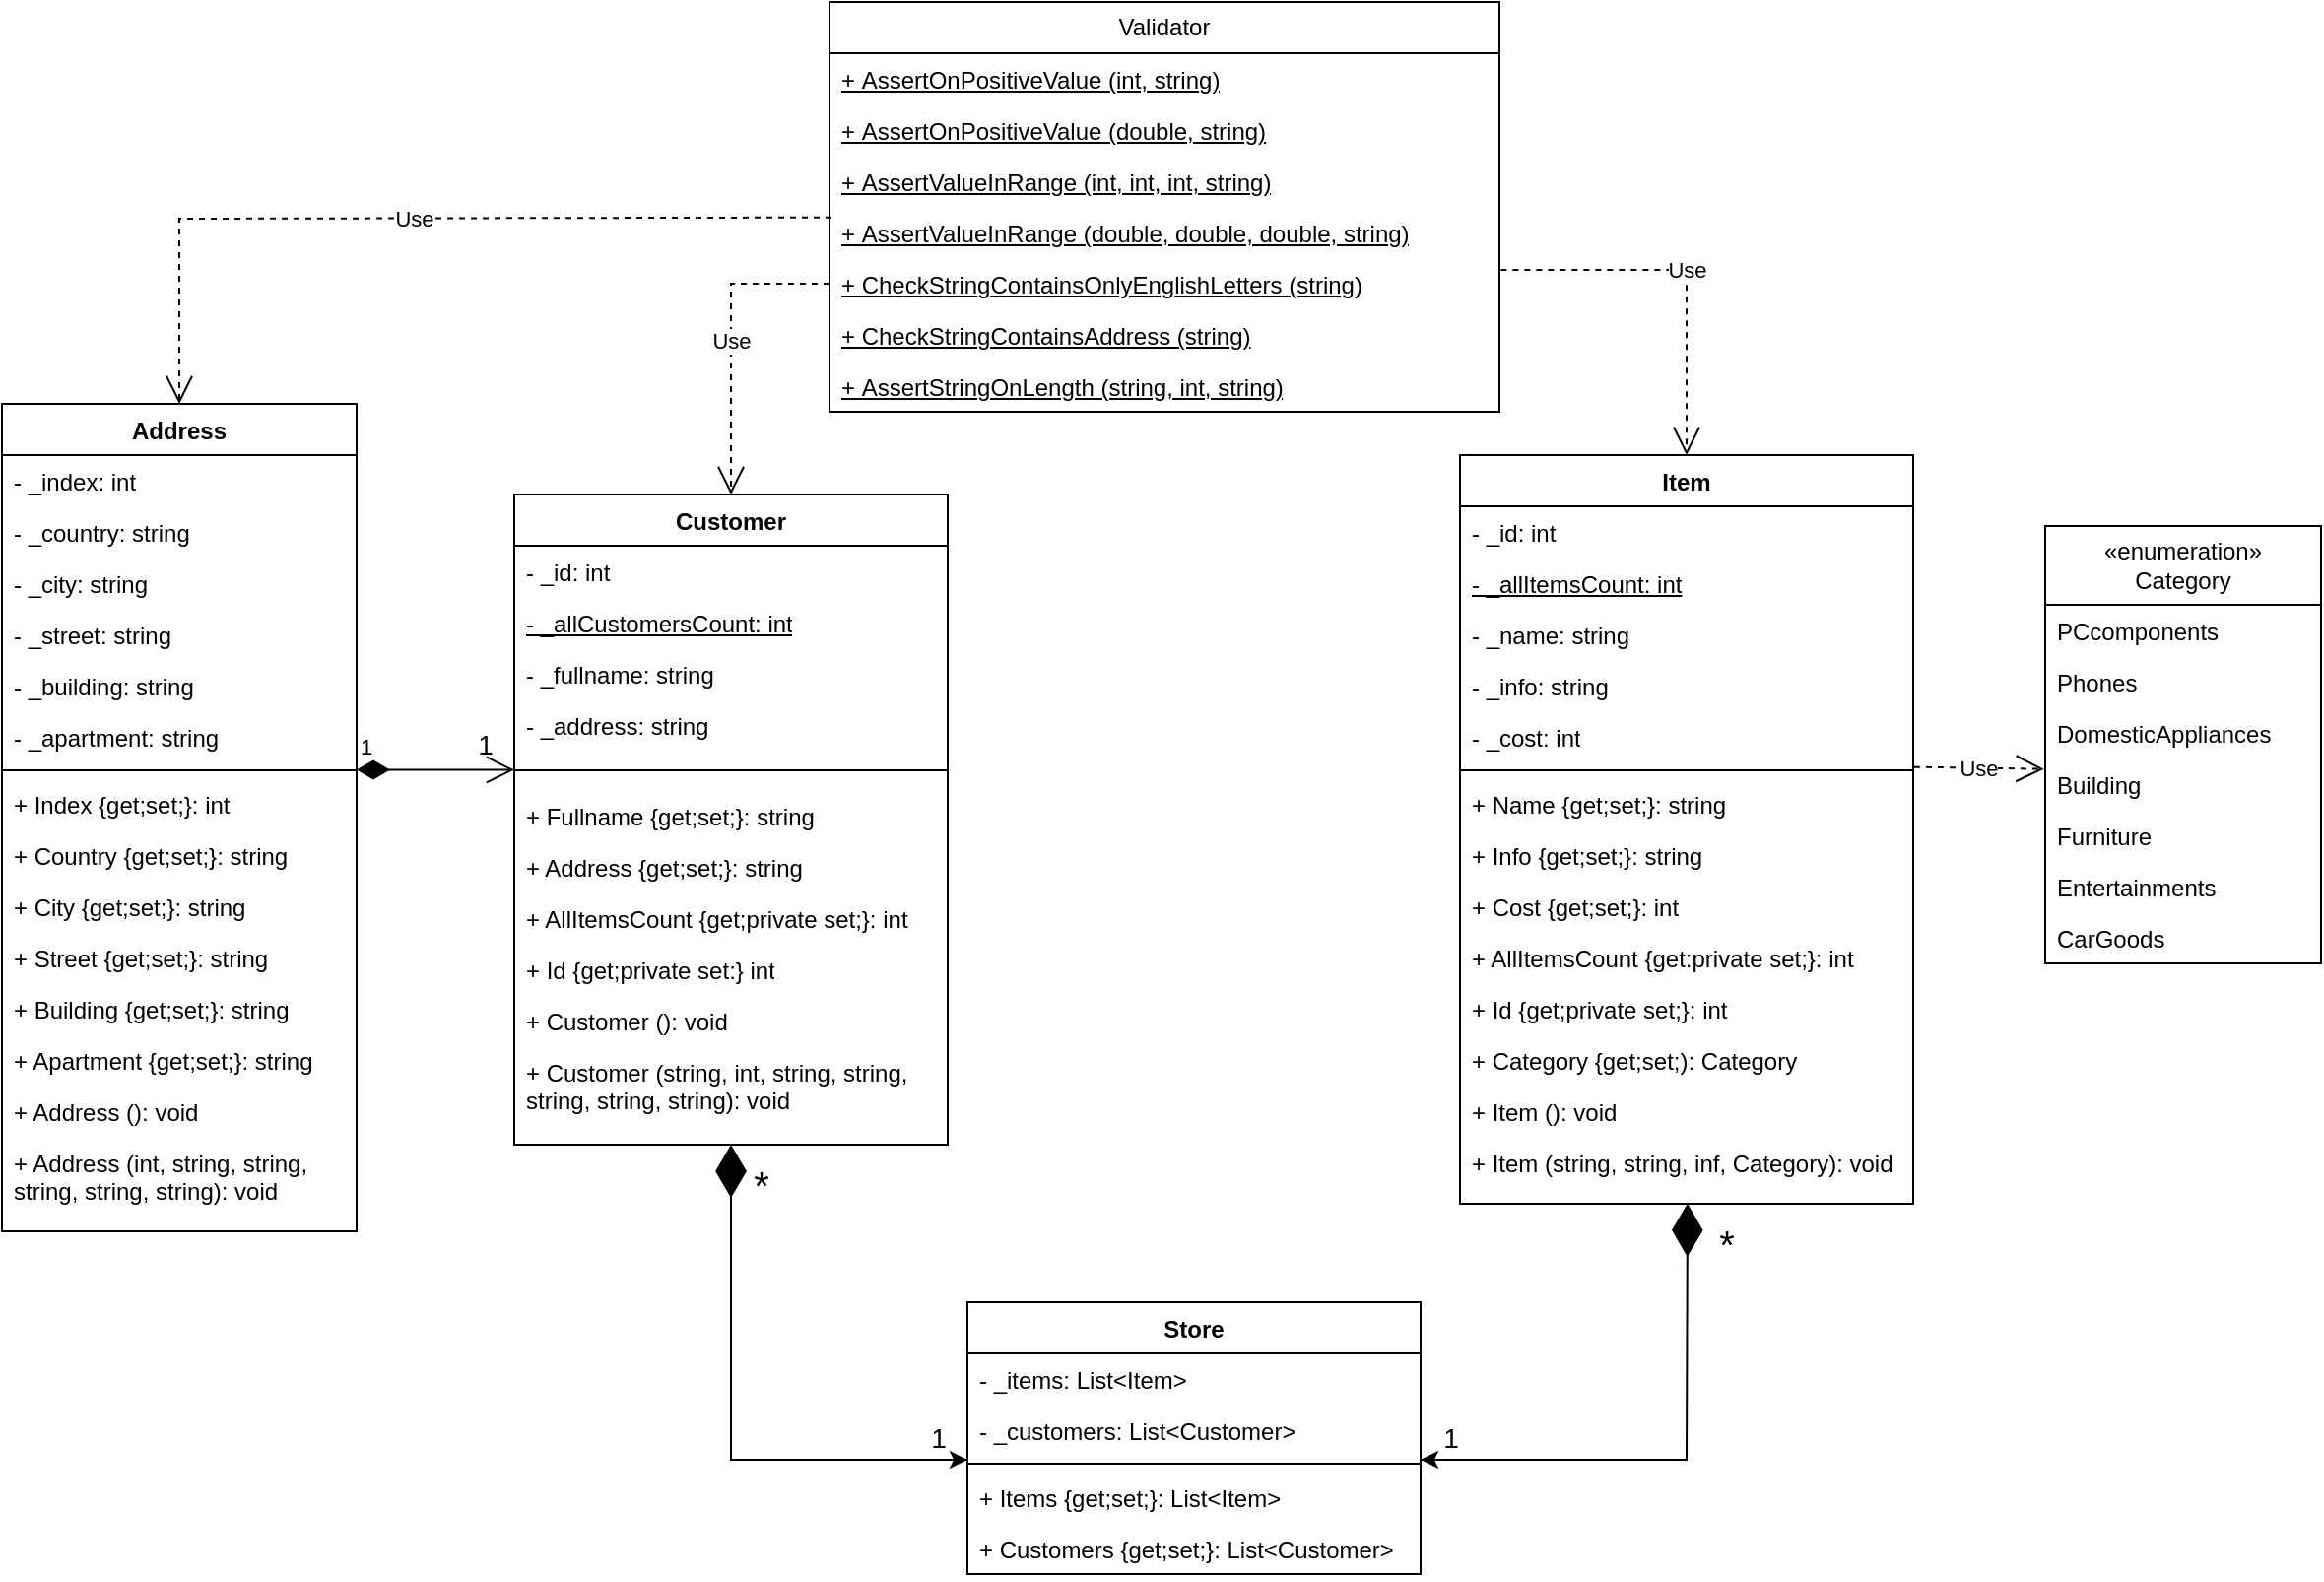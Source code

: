 <mxfile version="21.7.5" type="device">
  <diagram name="Страница — 1" id="mRZ40oLBY3o3glydsohH">
    <mxGraphModel dx="2327" dy="763" grid="1" gridSize="10" guides="1" tooltips="1" connect="1" arrows="1" fold="1" page="1" pageScale="1" pageWidth="827" pageHeight="1169" math="0" shadow="0">
      <root>
        <mxCell id="0" />
        <mxCell id="1" parent="0" />
        <mxCell id="8NdlcEFQy9pJKiZ9Ffve-25" value="Validator" style="swimlane;fontStyle=0;childLayout=stackLayout;horizontal=1;startSize=26;fillColor=none;horizontalStack=0;resizeParent=1;resizeParentMax=0;resizeLast=0;collapsible=1;marginBottom=0;whiteSpace=wrap;html=1;rounded=0;" parent="1" vertex="1">
          <mxGeometry x="210" y="50" width="340" height="208" as="geometry" />
        </mxCell>
        <mxCell id="8NdlcEFQy9pJKiZ9Ffve-26" value="+&amp;nbsp;AssertOnPositiveValue (int, string)" style="text;strokeColor=none;fillColor=none;align=left;verticalAlign=top;spacingLeft=4;spacingRight=4;overflow=hidden;rotatable=0;points=[[0,0.5],[1,0.5]];portConstraint=eastwest;whiteSpace=wrap;html=1;rounded=0;fontStyle=4" parent="8NdlcEFQy9pJKiZ9Ffve-25" vertex="1">
          <mxGeometry y="26" width="340" height="26" as="geometry" />
        </mxCell>
        <mxCell id="8NdlcEFQy9pJKiZ9Ffve-27" value="+&amp;nbsp;AssertOnPositiveValue (double, string)" style="text;strokeColor=none;fillColor=none;align=left;verticalAlign=top;spacingLeft=4;spacingRight=4;overflow=hidden;rotatable=0;points=[[0,0.5],[1,0.5]];portConstraint=eastwest;whiteSpace=wrap;html=1;rounded=0;fontStyle=4" parent="8NdlcEFQy9pJKiZ9Ffve-25" vertex="1">
          <mxGeometry y="52" width="340" height="26" as="geometry" />
        </mxCell>
        <mxCell id="8NdlcEFQy9pJKiZ9Ffve-28" value="+&amp;nbsp;AssertValueInRange (int, int, int, string)" style="text;strokeColor=none;fillColor=none;align=left;verticalAlign=top;spacingLeft=4;spacingRight=4;overflow=hidden;rotatable=0;points=[[0,0.5],[1,0.5]];portConstraint=eastwest;whiteSpace=wrap;html=1;rounded=0;fontStyle=4" parent="8NdlcEFQy9pJKiZ9Ffve-25" vertex="1">
          <mxGeometry y="78" width="340" height="26" as="geometry" />
        </mxCell>
        <mxCell id="EkHCMVU59h59knE90Hll-35" value="+&amp;nbsp;AssertValueInRange (double, double, double, string)" style="text;strokeColor=none;fillColor=none;align=left;verticalAlign=top;spacingLeft=4;spacingRight=4;overflow=hidden;rotatable=0;points=[[0,0.5],[1,0.5]];portConstraint=eastwest;whiteSpace=wrap;html=1;rounded=0;fontStyle=4" parent="8NdlcEFQy9pJKiZ9Ffve-25" vertex="1">
          <mxGeometry y="104" width="340" height="26" as="geometry" />
        </mxCell>
        <mxCell id="EkHCMVU59h59knE90Hll-36" value="+&amp;nbsp;CheckStringContainsOnlyEnglishLetters (string)" style="text;strokeColor=none;fillColor=none;align=left;verticalAlign=top;spacingLeft=4;spacingRight=4;overflow=hidden;rotatable=0;points=[[0,0.5],[1,0.5]];portConstraint=eastwest;whiteSpace=wrap;html=1;rounded=0;fontStyle=4" parent="8NdlcEFQy9pJKiZ9Ffve-25" vertex="1">
          <mxGeometry y="130" width="340" height="26" as="geometry" />
        </mxCell>
        <mxCell id="EkHCMVU59h59knE90Hll-37" value="+&amp;nbsp;CheckStringContainsAddress (string)" style="text;strokeColor=none;fillColor=none;align=left;verticalAlign=top;spacingLeft=4;spacingRight=4;overflow=hidden;rotatable=0;points=[[0,0.5],[1,0.5]];portConstraint=eastwest;whiteSpace=wrap;html=1;rounded=0;fontStyle=4" parent="8NdlcEFQy9pJKiZ9Ffve-25" vertex="1">
          <mxGeometry y="156" width="340" height="26" as="geometry" />
        </mxCell>
        <mxCell id="EkHCMVU59h59knE90Hll-38" value="+&amp;nbsp;AssertStringOnLength (string, int, string)" style="text;strokeColor=none;fillColor=none;align=left;verticalAlign=top;spacingLeft=4;spacingRight=4;overflow=hidden;rotatable=0;points=[[0,0.5],[1,0.5]];portConstraint=eastwest;whiteSpace=wrap;html=1;rounded=0;fontStyle=4" parent="8NdlcEFQy9pJKiZ9Ffve-25" vertex="1">
          <mxGeometry y="182" width="340" height="26" as="geometry" />
        </mxCell>
        <mxCell id="EkHCMVU59h59knE90Hll-3" value="Item" style="swimlane;fontStyle=1;align=center;verticalAlign=top;childLayout=stackLayout;horizontal=1;startSize=26;horizontalStack=0;resizeParent=1;resizeParentMax=0;resizeLast=0;collapsible=1;marginBottom=0;whiteSpace=wrap;html=1;" parent="1" vertex="1">
          <mxGeometry x="530" y="280" width="230" height="380" as="geometry" />
        </mxCell>
        <mxCell id="EkHCMVU59h59knE90Hll-13" value="- _id: int" style="text;strokeColor=none;fillColor=none;align=left;verticalAlign=top;spacingLeft=4;spacingRight=4;overflow=hidden;rotatable=0;points=[[0,0.5],[1,0.5]];portConstraint=eastwest;whiteSpace=wrap;html=1;" parent="EkHCMVU59h59knE90Hll-3" vertex="1">
          <mxGeometry y="26" width="230" height="26" as="geometry" />
        </mxCell>
        <mxCell id="EkHCMVU59h59knE90Hll-12" value="- _allItemsCount: int" style="text;strokeColor=none;fillColor=none;align=left;verticalAlign=top;spacingLeft=4;spacingRight=4;overflow=hidden;rotatable=0;points=[[0,0.5],[1,0.5]];portConstraint=eastwest;whiteSpace=wrap;html=1;fontStyle=4" parent="EkHCMVU59h59knE90Hll-3" vertex="1">
          <mxGeometry y="52" width="230" height="26" as="geometry" />
        </mxCell>
        <mxCell id="EkHCMVU59h59knE90Hll-11" value="- _name: string" style="text;strokeColor=none;fillColor=none;align=left;verticalAlign=top;spacingLeft=4;spacingRight=4;overflow=hidden;rotatable=0;points=[[0,0.5],[1,0.5]];portConstraint=eastwest;whiteSpace=wrap;html=1;" parent="EkHCMVU59h59knE90Hll-3" vertex="1">
          <mxGeometry y="78" width="230" height="26" as="geometry" />
        </mxCell>
        <mxCell id="EkHCMVU59h59knE90Hll-8" value="- _info: string" style="text;strokeColor=none;fillColor=none;align=left;verticalAlign=top;spacingLeft=4;spacingRight=4;overflow=hidden;rotatable=0;points=[[0,0.5],[1,0.5]];portConstraint=eastwest;whiteSpace=wrap;html=1;" parent="EkHCMVU59h59knE90Hll-3" vertex="1">
          <mxGeometry y="104" width="230" height="26" as="geometry" />
        </mxCell>
        <mxCell id="EkHCMVU59h59knE90Hll-4" value="- _cost: int" style="text;strokeColor=none;fillColor=none;align=left;verticalAlign=top;spacingLeft=4;spacingRight=4;overflow=hidden;rotatable=0;points=[[0,0.5],[1,0.5]];portConstraint=eastwest;whiteSpace=wrap;html=1;" parent="EkHCMVU59h59knE90Hll-3" vertex="1">
          <mxGeometry y="130" width="230" height="26" as="geometry" />
        </mxCell>
        <mxCell id="EkHCMVU59h59knE90Hll-5" value="" style="line;strokeWidth=1;fillColor=none;align=left;verticalAlign=middle;spacingTop=-1;spacingLeft=3;spacingRight=3;rotatable=0;labelPosition=right;points=[];portConstraint=eastwest;strokeColor=inherit;" parent="EkHCMVU59h59knE90Hll-3" vertex="1">
          <mxGeometry y="156" width="230" height="8" as="geometry" />
        </mxCell>
        <mxCell id="EkHCMVU59h59knE90Hll-6" value="+ Name {get;set;}: string" style="text;strokeColor=none;fillColor=none;align=left;verticalAlign=top;spacingLeft=4;spacingRight=4;overflow=hidden;rotatable=0;points=[[0,0.5],[1,0.5]];portConstraint=eastwest;whiteSpace=wrap;html=1;" parent="EkHCMVU59h59knE90Hll-3" vertex="1">
          <mxGeometry y="164" width="230" height="26" as="geometry" />
        </mxCell>
        <mxCell id="EkHCMVU59h59knE90Hll-7" value="+ Info {get;set;}: string" style="text;strokeColor=none;fillColor=none;align=left;verticalAlign=top;spacingLeft=4;spacingRight=4;overflow=hidden;rotatable=0;points=[[0,0.5],[1,0.5]];portConstraint=eastwest;whiteSpace=wrap;html=1;" parent="EkHCMVU59h59knE90Hll-3" vertex="1">
          <mxGeometry y="190" width="230" height="26" as="geometry" />
        </mxCell>
        <mxCell id="EkHCMVU59h59knE90Hll-14" value="+ Cost {get;set;}: int" style="text;strokeColor=none;fillColor=none;align=left;verticalAlign=top;spacingLeft=4;spacingRight=4;overflow=hidden;rotatable=0;points=[[0,0.5],[1,0.5]];portConstraint=eastwest;whiteSpace=wrap;html=1;" parent="EkHCMVU59h59knE90Hll-3" vertex="1">
          <mxGeometry y="216" width="230" height="26" as="geometry" />
        </mxCell>
        <mxCell id="EkHCMVU59h59knE90Hll-15" value="+ AllItemsCount {get:private set;}: int" style="text;strokeColor=none;fillColor=none;align=left;verticalAlign=top;spacingLeft=4;spacingRight=4;overflow=hidden;rotatable=0;points=[[0,0.5],[1,0.5]];portConstraint=eastwest;whiteSpace=wrap;html=1;fontStyle=0" parent="EkHCMVU59h59knE90Hll-3" vertex="1">
          <mxGeometry y="242" width="230" height="26" as="geometry" />
        </mxCell>
        <mxCell id="EkHCMVU59h59knE90Hll-16" value="+ Id {get;private set;}: int" style="text;strokeColor=none;fillColor=none;align=left;verticalAlign=top;spacingLeft=4;spacingRight=4;overflow=hidden;rotatable=0;points=[[0,0.5],[1,0.5]];portConstraint=eastwest;whiteSpace=wrap;html=1;" parent="EkHCMVU59h59knE90Hll-3" vertex="1">
          <mxGeometry y="268" width="230" height="26" as="geometry" />
        </mxCell>
        <mxCell id="EkHCMVU59h59knE90Hll-17" value="+ Category {get;set;): Category" style="text;strokeColor=none;fillColor=none;align=left;verticalAlign=top;spacingLeft=4;spacingRight=4;overflow=hidden;rotatable=0;points=[[0,0.5],[1,0.5]];portConstraint=eastwest;whiteSpace=wrap;html=1;" parent="EkHCMVU59h59knE90Hll-3" vertex="1">
          <mxGeometry y="294" width="230" height="26" as="geometry" />
        </mxCell>
        <mxCell id="sbkK2AnOCJ7gOjGIv6pn-34" value="+ Item (): void" style="text;strokeColor=none;fillColor=none;align=left;verticalAlign=top;spacingLeft=4;spacingRight=4;overflow=hidden;rotatable=0;points=[[0,0.5],[1,0.5]];portConstraint=eastwest;whiteSpace=wrap;html=1;" vertex="1" parent="EkHCMVU59h59knE90Hll-3">
          <mxGeometry y="320" width="230" height="26" as="geometry" />
        </mxCell>
        <mxCell id="sbkK2AnOCJ7gOjGIv6pn-35" value="+ Item (string, string, inf, Category): void" style="text;strokeColor=none;fillColor=none;align=left;verticalAlign=top;spacingLeft=4;spacingRight=4;overflow=hidden;rotatable=0;points=[[0,0.5],[1,0.5]];portConstraint=eastwest;whiteSpace=wrap;html=1;" vertex="1" parent="EkHCMVU59h59knE90Hll-3">
          <mxGeometry y="346" width="230" height="34" as="geometry" />
        </mxCell>
        <mxCell id="EkHCMVU59h59knE90Hll-18" value="Customer" style="swimlane;fontStyle=1;align=center;verticalAlign=top;childLayout=stackLayout;horizontal=1;startSize=26;horizontalStack=0;resizeParent=1;resizeParentMax=0;resizeLast=0;collapsible=1;marginBottom=0;whiteSpace=wrap;html=1;" parent="1" vertex="1">
          <mxGeometry x="50" y="300" width="220" height="330" as="geometry" />
        </mxCell>
        <mxCell id="EkHCMVU59h59knE90Hll-24" value="- _id: int" style="text;strokeColor=none;fillColor=none;align=left;verticalAlign=top;spacingLeft=4;spacingRight=4;overflow=hidden;rotatable=0;points=[[0,0.5],[1,0.5]];portConstraint=eastwest;whiteSpace=wrap;html=1;" parent="EkHCMVU59h59knE90Hll-18" vertex="1">
          <mxGeometry y="26" width="220" height="26" as="geometry" />
        </mxCell>
        <mxCell id="EkHCMVU59h59knE90Hll-23" value="- _allCustomersCount: int" style="text;strokeColor=none;fillColor=none;align=left;verticalAlign=top;spacingLeft=4;spacingRight=4;overflow=hidden;rotatable=0;points=[[0,0.5],[1,0.5]];portConstraint=eastwest;whiteSpace=wrap;html=1;fontStyle=4" parent="EkHCMVU59h59knE90Hll-18" vertex="1">
          <mxGeometry y="52" width="220" height="26" as="geometry" />
        </mxCell>
        <mxCell id="EkHCMVU59h59knE90Hll-22" value="- _fullname: string" style="text;strokeColor=none;fillColor=none;align=left;verticalAlign=top;spacingLeft=4;spacingRight=4;overflow=hidden;rotatable=0;points=[[0,0.5],[1,0.5]];portConstraint=eastwest;whiteSpace=wrap;html=1;" parent="EkHCMVU59h59knE90Hll-18" vertex="1">
          <mxGeometry y="78" width="220" height="26" as="geometry" />
        </mxCell>
        <mxCell id="EkHCMVU59h59knE90Hll-19" value="- _address: string" style="text;strokeColor=none;fillColor=none;align=left;verticalAlign=top;spacingLeft=4;spacingRight=4;overflow=hidden;rotatable=0;points=[[0,0.5],[1,0.5]];portConstraint=eastwest;whiteSpace=wrap;html=1;" parent="EkHCMVU59h59knE90Hll-18" vertex="1">
          <mxGeometry y="104" width="220" height="26" as="geometry" />
        </mxCell>
        <mxCell id="EkHCMVU59h59knE90Hll-20" value="" style="line;strokeWidth=1;fillColor=none;align=left;verticalAlign=middle;spacingTop=-1;spacingLeft=3;spacingRight=3;rotatable=0;labelPosition=right;points=[];portConstraint=eastwest;strokeColor=inherit;" parent="EkHCMVU59h59knE90Hll-18" vertex="1">
          <mxGeometry y="130" width="220" height="20" as="geometry" />
        </mxCell>
        <mxCell id="EkHCMVU59h59knE90Hll-21" value="+ Fullname {get;set;}: string" style="text;strokeColor=none;fillColor=none;align=left;verticalAlign=top;spacingLeft=4;spacingRight=4;overflow=hidden;rotatable=0;points=[[0,0.5],[1,0.5]];portConstraint=eastwest;whiteSpace=wrap;html=1;" parent="EkHCMVU59h59knE90Hll-18" vertex="1">
          <mxGeometry y="150" width="220" height="26" as="geometry" />
        </mxCell>
        <mxCell id="EkHCMVU59h59knE90Hll-25" value="+ Address {get;set;}: string" style="text;strokeColor=none;fillColor=none;align=left;verticalAlign=top;spacingLeft=4;spacingRight=4;overflow=hidden;rotatable=0;points=[[0,0.5],[1,0.5]];portConstraint=eastwest;whiteSpace=wrap;html=1;" parent="EkHCMVU59h59knE90Hll-18" vertex="1">
          <mxGeometry y="176" width="220" height="26" as="geometry" />
        </mxCell>
        <mxCell id="EkHCMVU59h59knE90Hll-26" value="+ AllItemsCount {get;private set;}: int" style="text;strokeColor=none;fillColor=none;align=left;verticalAlign=top;spacingLeft=4;spacingRight=4;overflow=hidden;rotatable=0;points=[[0,0.5],[1,0.5]];portConstraint=eastwest;whiteSpace=wrap;html=1;" parent="EkHCMVU59h59knE90Hll-18" vertex="1">
          <mxGeometry y="202" width="220" height="26" as="geometry" />
        </mxCell>
        <mxCell id="EkHCMVU59h59knE90Hll-27" value="+ Id {get;private set:} int" style="text;strokeColor=none;fillColor=none;align=left;verticalAlign=top;spacingLeft=4;spacingRight=4;overflow=hidden;rotatable=0;points=[[0,0.5],[1,0.5]];portConstraint=eastwest;whiteSpace=wrap;html=1;" parent="EkHCMVU59h59knE90Hll-18" vertex="1">
          <mxGeometry y="228" width="220" height="26" as="geometry" />
        </mxCell>
        <mxCell id="sbkK2AnOCJ7gOjGIv6pn-32" value="+ Customer (): void" style="text;strokeColor=none;fillColor=none;align=left;verticalAlign=top;spacingLeft=4;spacingRight=4;overflow=hidden;rotatable=0;points=[[0,0.5],[1,0.5]];portConstraint=eastwest;whiteSpace=wrap;html=1;" vertex="1" parent="EkHCMVU59h59knE90Hll-18">
          <mxGeometry y="254" width="220" height="26" as="geometry" />
        </mxCell>
        <mxCell id="sbkK2AnOCJ7gOjGIv6pn-33" value="+ Customer (string, int, string, string, string, string, string): void" style="text;strokeColor=none;fillColor=none;align=left;verticalAlign=top;spacingLeft=4;spacingRight=4;overflow=hidden;rotatable=0;points=[[0,0.5],[1,0.5]];portConstraint=eastwest;whiteSpace=wrap;html=1;" vertex="1" parent="EkHCMVU59h59knE90Hll-18">
          <mxGeometry y="280" width="220" height="50" as="geometry" />
        </mxCell>
        <mxCell id="hicgtg7otHuUIutlruOk-7" value="Address" style="swimlane;fontStyle=1;align=center;verticalAlign=top;childLayout=stackLayout;horizontal=1;startSize=26;horizontalStack=0;resizeParent=1;resizeParentMax=0;resizeLast=0;collapsible=1;marginBottom=0;whiteSpace=wrap;html=1;" parent="1" vertex="1">
          <mxGeometry x="-210" y="254" width="180" height="420" as="geometry" />
        </mxCell>
        <mxCell id="hicgtg7otHuUIutlruOk-15" value="- _index: int" style="text;strokeColor=none;fillColor=none;align=left;verticalAlign=top;spacingLeft=4;spacingRight=4;overflow=hidden;rotatable=0;points=[[0,0.5],[1,0.5]];portConstraint=eastwest;whiteSpace=wrap;html=1;" parent="hicgtg7otHuUIutlruOk-7" vertex="1">
          <mxGeometry y="26" width="180" height="26" as="geometry" />
        </mxCell>
        <mxCell id="hicgtg7otHuUIutlruOk-14" value="- _country: string" style="text;strokeColor=none;fillColor=none;align=left;verticalAlign=top;spacingLeft=4;spacingRight=4;overflow=hidden;rotatable=0;points=[[0,0.5],[1,0.5]];portConstraint=eastwest;whiteSpace=wrap;html=1;" parent="hicgtg7otHuUIutlruOk-7" vertex="1">
          <mxGeometry y="52" width="180" height="26" as="geometry" />
        </mxCell>
        <mxCell id="hicgtg7otHuUIutlruOk-13" value="- _city: string" style="text;strokeColor=none;fillColor=none;align=left;verticalAlign=top;spacingLeft=4;spacingRight=4;overflow=hidden;rotatable=0;points=[[0,0.5],[1,0.5]];portConstraint=eastwest;whiteSpace=wrap;html=1;" parent="hicgtg7otHuUIutlruOk-7" vertex="1">
          <mxGeometry y="78" width="180" height="26" as="geometry" />
        </mxCell>
        <mxCell id="hicgtg7otHuUIutlruOk-12" value="- _street: string" style="text;strokeColor=none;fillColor=none;align=left;verticalAlign=top;spacingLeft=4;spacingRight=4;overflow=hidden;rotatable=0;points=[[0,0.5],[1,0.5]];portConstraint=eastwest;whiteSpace=wrap;html=1;" parent="hicgtg7otHuUIutlruOk-7" vertex="1">
          <mxGeometry y="104" width="180" height="26" as="geometry" />
        </mxCell>
        <mxCell id="hicgtg7otHuUIutlruOk-11" value="- _building: string" style="text;strokeColor=none;fillColor=none;align=left;verticalAlign=top;spacingLeft=4;spacingRight=4;overflow=hidden;rotatable=0;points=[[0,0.5],[1,0.5]];portConstraint=eastwest;whiteSpace=wrap;html=1;" parent="hicgtg7otHuUIutlruOk-7" vertex="1">
          <mxGeometry y="130" width="180" height="26" as="geometry" />
        </mxCell>
        <mxCell id="hicgtg7otHuUIutlruOk-8" value="- _apartment: string" style="text;strokeColor=none;fillColor=none;align=left;verticalAlign=top;spacingLeft=4;spacingRight=4;overflow=hidden;rotatable=0;points=[[0,0.5],[1,0.5]];portConstraint=eastwest;whiteSpace=wrap;html=1;" parent="hicgtg7otHuUIutlruOk-7" vertex="1">
          <mxGeometry y="156" width="180" height="26" as="geometry" />
        </mxCell>
        <mxCell id="hicgtg7otHuUIutlruOk-9" value="" style="line;strokeWidth=1;fillColor=none;align=left;verticalAlign=middle;spacingTop=-1;spacingLeft=3;spacingRight=3;rotatable=0;labelPosition=right;points=[];portConstraint=eastwest;strokeColor=inherit;" parent="hicgtg7otHuUIutlruOk-7" vertex="1">
          <mxGeometry y="182" width="180" height="8" as="geometry" />
        </mxCell>
        <mxCell id="hicgtg7otHuUIutlruOk-10" value="+ Index {get;set;}: int" style="text;strokeColor=none;fillColor=none;align=left;verticalAlign=top;spacingLeft=4;spacingRight=4;overflow=hidden;rotatable=0;points=[[0,0.5],[1,0.5]];portConstraint=eastwest;whiteSpace=wrap;html=1;" parent="hicgtg7otHuUIutlruOk-7" vertex="1">
          <mxGeometry y="190" width="180" height="26" as="geometry" />
        </mxCell>
        <mxCell id="hicgtg7otHuUIutlruOk-16" value="+ Country {get;set;}: string" style="text;strokeColor=none;fillColor=none;align=left;verticalAlign=top;spacingLeft=4;spacingRight=4;overflow=hidden;rotatable=0;points=[[0,0.5],[1,0.5]];portConstraint=eastwest;whiteSpace=wrap;html=1;" parent="hicgtg7otHuUIutlruOk-7" vertex="1">
          <mxGeometry y="216" width="180" height="26" as="geometry" />
        </mxCell>
        <mxCell id="hicgtg7otHuUIutlruOk-17" value="+ City {get;set;}: string" style="text;strokeColor=none;fillColor=none;align=left;verticalAlign=top;spacingLeft=4;spacingRight=4;overflow=hidden;rotatable=0;points=[[0,0.5],[1,0.5]];portConstraint=eastwest;whiteSpace=wrap;html=1;" parent="hicgtg7otHuUIutlruOk-7" vertex="1">
          <mxGeometry y="242" width="180" height="26" as="geometry" />
        </mxCell>
        <mxCell id="hicgtg7otHuUIutlruOk-18" value="+ Street {get;set;}: string" style="text;strokeColor=none;fillColor=none;align=left;verticalAlign=top;spacingLeft=4;spacingRight=4;overflow=hidden;rotatable=0;points=[[0,0.5],[1,0.5]];portConstraint=eastwest;whiteSpace=wrap;html=1;" parent="hicgtg7otHuUIutlruOk-7" vertex="1">
          <mxGeometry y="268" width="180" height="26" as="geometry" />
        </mxCell>
        <mxCell id="hicgtg7otHuUIutlruOk-19" value="+ Building {get;set;}: string" style="text;strokeColor=none;fillColor=none;align=left;verticalAlign=top;spacingLeft=4;spacingRight=4;overflow=hidden;rotatable=0;points=[[0,0.5],[1,0.5]];portConstraint=eastwest;whiteSpace=wrap;html=1;" parent="hicgtg7otHuUIutlruOk-7" vertex="1">
          <mxGeometry y="294" width="180" height="26" as="geometry" />
        </mxCell>
        <mxCell id="hicgtg7otHuUIutlruOk-20" value="+ Apartment {get;set;}: string" style="text;strokeColor=none;fillColor=none;align=left;verticalAlign=top;spacingLeft=4;spacingRight=4;overflow=hidden;rotatable=0;points=[[0,0.5],[1,0.5]];portConstraint=eastwest;whiteSpace=wrap;html=1;" parent="hicgtg7otHuUIutlruOk-7" vertex="1">
          <mxGeometry y="320" width="180" height="26" as="geometry" />
        </mxCell>
        <mxCell id="sbkK2AnOCJ7gOjGIv6pn-30" value="+ Address (): void" style="text;strokeColor=none;fillColor=none;align=left;verticalAlign=top;spacingLeft=4;spacingRight=4;overflow=hidden;rotatable=0;points=[[0,0.5],[1,0.5]];portConstraint=eastwest;whiteSpace=wrap;html=1;" vertex="1" parent="hicgtg7otHuUIutlruOk-7">
          <mxGeometry y="346" width="180" height="26" as="geometry" />
        </mxCell>
        <mxCell id="sbkK2AnOCJ7gOjGIv6pn-31" value="+ Address (int, string, string, string, string, string): void" style="text;strokeColor=none;fillColor=none;align=left;verticalAlign=top;spacingLeft=4;spacingRight=4;overflow=hidden;rotatable=0;points=[[0,0.5],[1,0.5]];portConstraint=eastwest;whiteSpace=wrap;html=1;" vertex="1" parent="hicgtg7otHuUIutlruOk-7">
          <mxGeometry y="372" width="180" height="48" as="geometry" />
        </mxCell>
        <mxCell id="hicgtg7otHuUIutlruOk-21" value="1" style="endArrow=open;html=1;endSize=12;startArrow=diamondThin;startSize=14;startFill=1;edgeStyle=orthogonalEdgeStyle;align=left;verticalAlign=bottom;rounded=0;" parent="1" edge="1">
          <mxGeometry x="-1" y="3" relative="1" as="geometry">
            <mxPoint x="-30" y="439.7" as="sourcePoint" />
            <mxPoint x="50" y="439.7" as="targetPoint" />
          </mxGeometry>
        </mxCell>
        <mxCell id="hicgtg7otHuUIutlruOk-22" value="&lt;font style=&quot;font-size: 14px;&quot;&gt;1&lt;/font&gt;" style="text;html=1;align=center;verticalAlign=middle;resizable=0;points=[];autosize=1;strokeColor=none;fillColor=none;" parent="1" vertex="1">
          <mxGeometry x="20" y="412" width="30" height="30" as="geometry" />
        </mxCell>
        <mxCell id="sbkK2AnOCJ7gOjGIv6pn-1" value="Store" style="swimlane;fontStyle=1;align=center;verticalAlign=top;childLayout=stackLayout;horizontal=1;startSize=26;horizontalStack=0;resizeParent=1;resizeParentMax=0;resizeLast=0;collapsible=1;marginBottom=0;whiteSpace=wrap;html=1;" vertex="1" parent="1">
          <mxGeometry x="280" y="710" width="230" height="138" as="geometry" />
        </mxCell>
        <mxCell id="sbkK2AnOCJ7gOjGIv6pn-5" value="- _items: List&amp;lt;Item&amp;gt;" style="text;strokeColor=none;fillColor=none;align=left;verticalAlign=top;spacingLeft=4;spacingRight=4;overflow=hidden;rotatable=0;points=[[0,0.5],[1,0.5]];portConstraint=eastwest;whiteSpace=wrap;html=1;" vertex="1" parent="sbkK2AnOCJ7gOjGIv6pn-1">
          <mxGeometry y="26" width="230" height="26" as="geometry" />
        </mxCell>
        <mxCell id="sbkK2AnOCJ7gOjGIv6pn-2" value="- _customers: List&amp;lt;Customer&amp;gt;" style="text;strokeColor=none;fillColor=none;align=left;verticalAlign=top;spacingLeft=4;spacingRight=4;overflow=hidden;rotatable=0;points=[[0,0.5],[1,0.5]];portConstraint=eastwest;whiteSpace=wrap;html=1;" vertex="1" parent="sbkK2AnOCJ7gOjGIv6pn-1">
          <mxGeometry y="52" width="230" height="26" as="geometry" />
        </mxCell>
        <mxCell id="sbkK2AnOCJ7gOjGIv6pn-3" value="" style="line;strokeWidth=1;fillColor=none;align=left;verticalAlign=middle;spacingTop=-1;spacingLeft=3;spacingRight=3;rotatable=0;labelPosition=right;points=[];portConstraint=eastwest;strokeColor=inherit;" vertex="1" parent="sbkK2AnOCJ7gOjGIv6pn-1">
          <mxGeometry y="78" width="230" height="8" as="geometry" />
        </mxCell>
        <mxCell id="sbkK2AnOCJ7gOjGIv6pn-4" value="+ Items {get;set;}: List&amp;lt;Item&amp;gt;" style="text;strokeColor=none;fillColor=none;align=left;verticalAlign=top;spacingLeft=4;spacingRight=4;overflow=hidden;rotatable=0;points=[[0,0.5],[1,0.5]];portConstraint=eastwest;whiteSpace=wrap;html=1;" vertex="1" parent="sbkK2AnOCJ7gOjGIv6pn-1">
          <mxGeometry y="86" width="230" height="26" as="geometry" />
        </mxCell>
        <mxCell id="sbkK2AnOCJ7gOjGIv6pn-6" value="+ Customers {get;set;}: List&amp;lt;Customer&amp;gt;" style="text;strokeColor=none;fillColor=none;align=left;verticalAlign=top;spacingLeft=4;spacingRight=4;overflow=hidden;rotatable=0;points=[[0,0.5],[1,0.5]];portConstraint=eastwest;whiteSpace=wrap;html=1;" vertex="1" parent="sbkK2AnOCJ7gOjGIv6pn-1">
          <mxGeometry y="112" width="230" height="26" as="geometry" />
        </mxCell>
        <mxCell id="sbkK2AnOCJ7gOjGIv6pn-9" value="" style="endArrow=diamondThin;endFill=1;endSize=24;html=1;rounded=0;exitX=1;exitY=0.25;exitDx=0;exitDy=0;exitPerimeter=0;entryX=0.502;entryY=0.998;entryDx=0;entryDy=0;entryPerimeter=0;" edge="1" parent="1" source="sbkK2AnOCJ7gOjGIv6pn-3" target="sbkK2AnOCJ7gOjGIv6pn-35">
          <mxGeometry width="160" relative="1" as="geometry">
            <mxPoint x="600" y="790" as="sourcePoint" />
            <mxPoint x="640" y="670" as="targetPoint" />
            <Array as="points">
              <mxPoint x="645" y="790" />
            </Array>
          </mxGeometry>
        </mxCell>
        <mxCell id="sbkK2AnOCJ7gOjGIv6pn-10" value="" style="endArrow=classic;html=1;rounded=0;" edge="1" parent="1">
          <mxGeometry width="50" height="50" relative="1" as="geometry">
            <mxPoint x="610" y="790" as="sourcePoint" />
            <mxPoint x="510" y="790" as="targetPoint" />
          </mxGeometry>
        </mxCell>
        <mxCell id="sbkK2AnOCJ7gOjGIv6pn-12" value="&lt;font style=&quot;font-size: 20px;&quot;&gt;*&lt;/font&gt;" style="text;html=1;align=center;verticalAlign=middle;resizable=0;points=[];autosize=1;strokeColor=none;fillColor=none;" vertex="1" parent="1">
          <mxGeometry x="650" y="660" width="30" height="40" as="geometry" />
        </mxCell>
        <mxCell id="sbkK2AnOCJ7gOjGIv6pn-13" value="&lt;font style=&quot;font-size: 14px;&quot;&gt;1&lt;/font&gt;" style="text;html=1;align=center;verticalAlign=middle;resizable=0;points=[];autosize=1;strokeColor=none;fillColor=none;" vertex="1" parent="1">
          <mxGeometry x="510" y="764" width="30" height="30" as="geometry" />
        </mxCell>
        <mxCell id="sbkK2AnOCJ7gOjGIv6pn-14" value="" style="endArrow=diamondThin;endFill=1;endSize=24;html=1;rounded=0;entryX=0.5;entryY=1;entryDx=0;entryDy=0;entryPerimeter=0;" edge="1" parent="1" target="sbkK2AnOCJ7gOjGIv6pn-33">
          <mxGeometry width="160" relative="1" as="geometry">
            <mxPoint x="280" y="790" as="sourcePoint" />
            <mxPoint x="160" y="630" as="targetPoint" />
            <Array as="points">
              <mxPoint x="160" y="790" />
            </Array>
          </mxGeometry>
        </mxCell>
        <mxCell id="sbkK2AnOCJ7gOjGIv6pn-15" value="&lt;font style=&quot;font-size: 14px;&quot;&gt;1&lt;/font&gt;" style="text;html=1;align=center;verticalAlign=middle;resizable=0;points=[];autosize=1;strokeColor=none;fillColor=none;" vertex="1" parent="1">
          <mxGeometry x="250" y="764" width="30" height="30" as="geometry" />
        </mxCell>
        <mxCell id="sbkK2AnOCJ7gOjGIv6pn-16" value="&lt;font style=&quot;font-size: 20px;&quot;&gt;*&lt;/font&gt;" style="text;html=1;align=center;verticalAlign=middle;resizable=0;points=[];autosize=1;strokeColor=none;fillColor=none;" vertex="1" parent="1">
          <mxGeometry x="160" y="630" width="30" height="40" as="geometry" />
        </mxCell>
        <mxCell id="sbkK2AnOCJ7gOjGIv6pn-17" value="" style="endArrow=classic;html=1;rounded=0;" edge="1" parent="1">
          <mxGeometry width="50" height="50" relative="1" as="geometry">
            <mxPoint x="200" y="790" as="sourcePoint" />
            <mxPoint x="280" y="790" as="targetPoint" />
          </mxGeometry>
        </mxCell>
        <mxCell id="sbkK2AnOCJ7gOjGIv6pn-18" value="«enumeration»&lt;br&gt;Category" style="swimlane;fontStyle=0;childLayout=stackLayout;horizontal=1;startSize=40;fillColor=none;horizontalStack=0;resizeParent=1;resizeParentMax=0;resizeLast=0;collapsible=1;marginBottom=0;whiteSpace=wrap;html=1;" vertex="1" parent="1">
          <mxGeometry x="827" y="316" width="140" height="222" as="geometry">
            <mxRectangle x="800" y="350" width="120" height="40" as="alternateBounds" />
          </mxGeometry>
        </mxCell>
        <mxCell id="sbkK2AnOCJ7gOjGIv6pn-19" value="PCcomponents" style="text;strokeColor=none;fillColor=none;align=left;verticalAlign=top;spacingLeft=4;spacingRight=4;overflow=hidden;rotatable=0;points=[[0,0.5],[1,0.5]];portConstraint=eastwest;whiteSpace=wrap;html=1;" vertex="1" parent="sbkK2AnOCJ7gOjGIv6pn-18">
          <mxGeometry y="40" width="140" height="26" as="geometry" />
        </mxCell>
        <mxCell id="sbkK2AnOCJ7gOjGIv6pn-20" value="Phones" style="text;strokeColor=none;fillColor=none;align=left;verticalAlign=top;spacingLeft=4;spacingRight=4;overflow=hidden;rotatable=0;points=[[0,0.5],[1,0.5]];portConstraint=eastwest;whiteSpace=wrap;html=1;" vertex="1" parent="sbkK2AnOCJ7gOjGIv6pn-18">
          <mxGeometry y="66" width="140" height="26" as="geometry" />
        </mxCell>
        <mxCell id="sbkK2AnOCJ7gOjGIv6pn-21" value="DomesticAppliances" style="text;strokeColor=none;fillColor=none;align=left;verticalAlign=top;spacingLeft=4;spacingRight=4;overflow=hidden;rotatable=0;points=[[0,0.5],[1,0.5]];portConstraint=eastwest;whiteSpace=wrap;html=1;" vertex="1" parent="sbkK2AnOCJ7gOjGIv6pn-18">
          <mxGeometry y="92" width="140" height="26" as="geometry" />
        </mxCell>
        <mxCell id="sbkK2AnOCJ7gOjGIv6pn-22" value="Building" style="text;strokeColor=none;fillColor=none;align=left;verticalAlign=top;spacingLeft=4;spacingRight=4;overflow=hidden;rotatable=0;points=[[0,0.5],[1,0.5]];portConstraint=eastwest;whiteSpace=wrap;html=1;" vertex="1" parent="sbkK2AnOCJ7gOjGIv6pn-18">
          <mxGeometry y="118" width="140" height="26" as="geometry" />
        </mxCell>
        <mxCell id="sbkK2AnOCJ7gOjGIv6pn-23" value="Furniture" style="text;strokeColor=none;fillColor=none;align=left;verticalAlign=top;spacingLeft=4;spacingRight=4;overflow=hidden;rotatable=0;points=[[0,0.5],[1,0.5]];portConstraint=eastwest;whiteSpace=wrap;html=1;" vertex="1" parent="sbkK2AnOCJ7gOjGIv6pn-18">
          <mxGeometry y="144" width="140" height="26" as="geometry" />
        </mxCell>
        <mxCell id="sbkK2AnOCJ7gOjGIv6pn-24" value="Entertainments" style="text;strokeColor=none;fillColor=none;align=left;verticalAlign=top;spacingLeft=4;spacingRight=4;overflow=hidden;rotatable=0;points=[[0,0.5],[1,0.5]];portConstraint=eastwest;whiteSpace=wrap;html=1;" vertex="1" parent="sbkK2AnOCJ7gOjGIv6pn-18">
          <mxGeometry y="170" width="140" height="26" as="geometry" />
        </mxCell>
        <mxCell id="sbkK2AnOCJ7gOjGIv6pn-25" value="CarGoods" style="text;strokeColor=none;fillColor=none;align=left;verticalAlign=top;spacingLeft=4;spacingRight=4;overflow=hidden;rotatable=0;points=[[0,0.5],[1,0.5]];portConstraint=eastwest;whiteSpace=wrap;html=1;" vertex="1" parent="sbkK2AnOCJ7gOjGIv6pn-18">
          <mxGeometry y="196" width="140" height="26" as="geometry" />
        </mxCell>
        <mxCell id="sbkK2AnOCJ7gOjGIv6pn-26" value="Use" style="endArrow=open;endSize=12;dashed=1;html=1;rounded=0;entryX=0.5;entryY=0;entryDx=0;entryDy=0;exitX=0.003;exitY=0.206;exitDx=0;exitDy=0;exitPerimeter=0;" edge="1" parent="1" source="EkHCMVU59h59knE90Hll-35" target="hicgtg7otHuUIutlruOk-7">
          <mxGeometry width="160" relative="1" as="geometry">
            <mxPoint x="180" y="160" as="sourcePoint" />
            <mxPoint x="-120" y="240" as="targetPoint" />
            <Array as="points">
              <mxPoint x="-120" y="160" />
            </Array>
          </mxGeometry>
        </mxCell>
        <mxCell id="sbkK2AnOCJ7gOjGIv6pn-27" value="Use" style="endArrow=open;endSize=12;dashed=1;html=1;rounded=0;entryX=0.5;entryY=0;entryDx=0;entryDy=0;" edge="1" parent="1" target="EkHCMVU59h59knE90Hll-18">
          <mxGeometry width="160" relative="1" as="geometry">
            <mxPoint x="210" y="193" as="sourcePoint" />
            <mxPoint x="160" y="287" as="targetPoint" />
            <Array as="points">
              <mxPoint x="160" y="193" />
            </Array>
          </mxGeometry>
        </mxCell>
        <mxCell id="sbkK2AnOCJ7gOjGIv6pn-28" value="Use" style="endArrow=open;endSize=12;dashed=1;html=1;rounded=0;entryX=0.5;entryY=0;entryDx=0;entryDy=0;exitX=1.002;exitY=0.233;exitDx=0;exitDy=0;exitPerimeter=0;" edge="1" parent="1" source="EkHCMVU59h59knE90Hll-36" target="EkHCMVU59h59knE90Hll-3">
          <mxGeometry width="160" relative="1" as="geometry">
            <mxPoint x="570" y="187" as="sourcePoint" />
            <mxPoint x="640" y="254" as="targetPoint" />
            <Array as="points">
              <mxPoint x="645" y="186" />
            </Array>
          </mxGeometry>
        </mxCell>
        <mxCell id="sbkK2AnOCJ7gOjGIv6pn-29" value="Use" style="endArrow=open;endSize=12;dashed=1;html=1;rounded=0;entryX=-0.005;entryY=0.205;entryDx=0;entryDy=0;entryPerimeter=0;exitX=1.002;exitY=0.292;exitDx=0;exitDy=0;exitPerimeter=0;" edge="1" parent="1" source="EkHCMVU59h59knE90Hll-5" target="sbkK2AnOCJ7gOjGIv6pn-22">
          <mxGeometry width="160" relative="1" as="geometry">
            <mxPoint x="760" y="439.64" as="sourcePoint" />
            <mxPoint x="810" y="439.64" as="targetPoint" />
          </mxGeometry>
        </mxCell>
      </root>
    </mxGraphModel>
  </diagram>
</mxfile>

